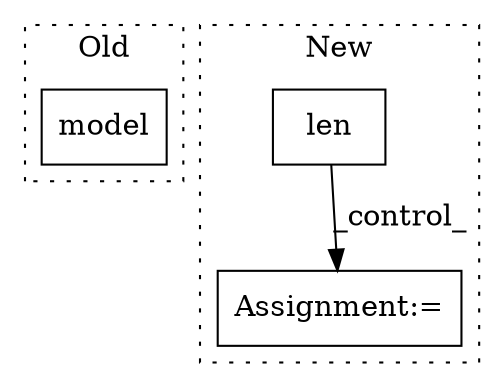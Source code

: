 digraph G {
subgraph cluster0 {
1 [label="model" a="32" s="7795,7808" l="6,1" shape="box"];
label = "Old";
style="dotted";
}
subgraph cluster1 {
2 [label="len" a="32" s="8951,8959" l="4,1" shape="box"];
3 [label="Assignment:=" a="7" s="9099" l="1" shape="box"];
label = "New";
style="dotted";
}
2 -> 3 [label="_control_"];
}
